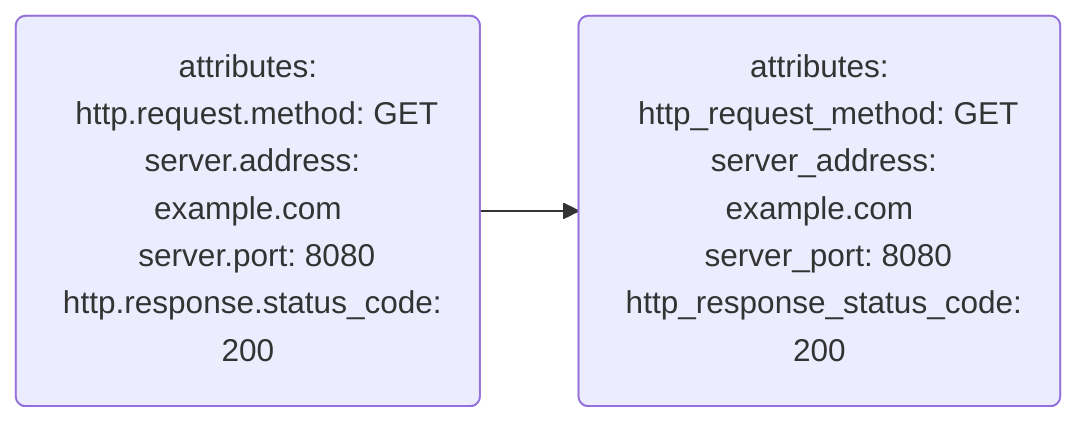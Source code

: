 flowchart LR
    log0(attributes:
&nbsp;&nbsp;http.request.method: GET
&nbsp;&nbsp;server.address: example.com
&nbsp;&nbsp;server.port: 8080
&nbsp;&nbsp;http.response.status_code: 200
    )
    log1(attributes:
&nbsp;&nbsp;http_request_method: GET
&nbsp;&nbsp;server_address: example.com
&nbsp;&nbsp;server_port: 8080
&nbsp;&nbsp;http_response_status_code: 200
    )
    log0 --> log1